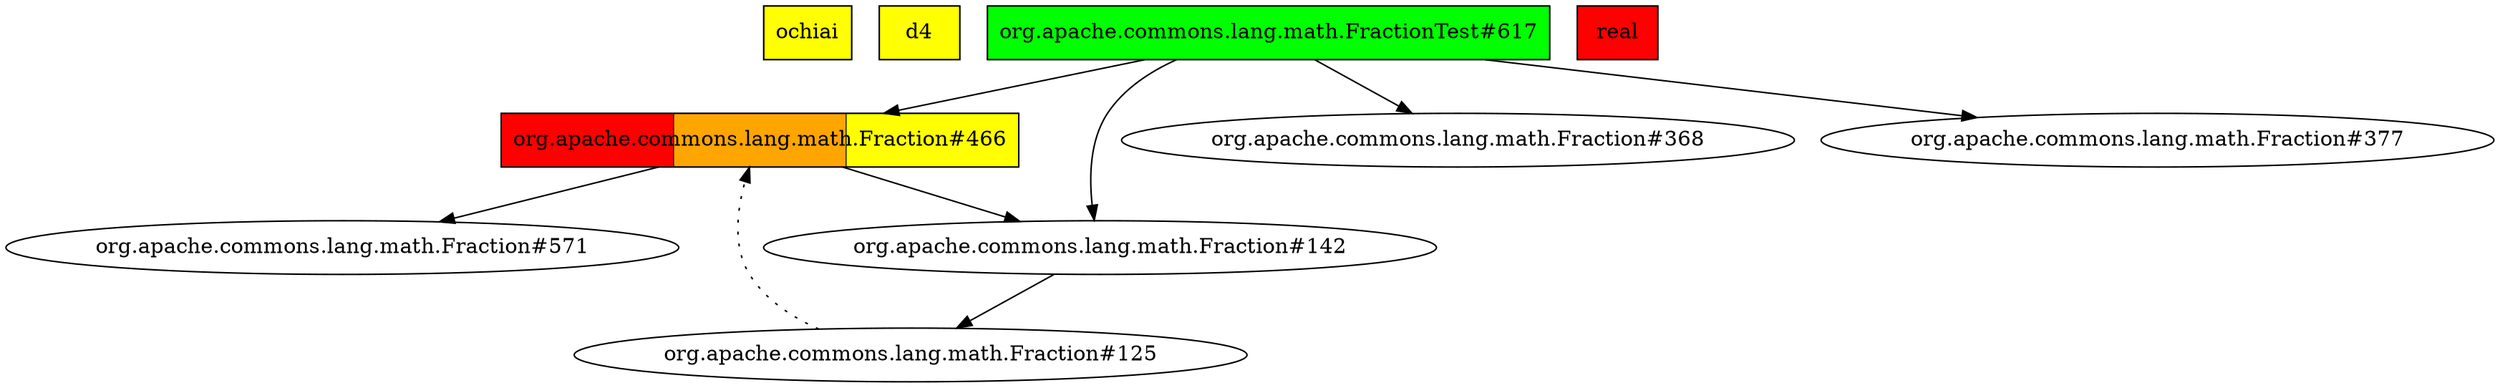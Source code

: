 digraph enhanced {
	"ochiai" [style=striped shape=box fillcolor="yellow"];
	"d4" [style=striped shape=box fillcolor="yellow"];
	"org.apache.commons.lang.math.Fraction#466" [style=striped shape=box fillcolor="red:orange:yellow"];
	"org.apache.commons.lang.math.FractionTest#617" [style=striped shape=box fillcolor="green"];
	"real" [style=striped shape=box fillcolor="red"];
	"org.apache.commons.lang.math.Fraction#466" -> "org.apache.commons.lang.math.Fraction#571";
	"org.apache.commons.lang.math.Fraction#466" -> "org.apache.commons.lang.math.Fraction#142";
	"org.apache.commons.lang.math.FractionTest#617" -> "org.apache.commons.lang.math.Fraction#142";
	"org.apache.commons.lang.math.FractionTest#617" -> "org.apache.commons.lang.math.Fraction#368";
	"org.apache.commons.lang.math.FractionTest#617" -> "org.apache.commons.lang.math.Fraction#377";
	"org.apache.commons.lang.math.Fraction#125" -> "org.apache.commons.lang.math.Fraction#466" [style=dotted];
	"org.apache.commons.lang.math.FractionTest#617" -> "org.apache.commons.lang.math.Fraction#466";
	"org.apache.commons.lang.math.Fraction#142" -> "org.apache.commons.lang.math.Fraction#125";
}
